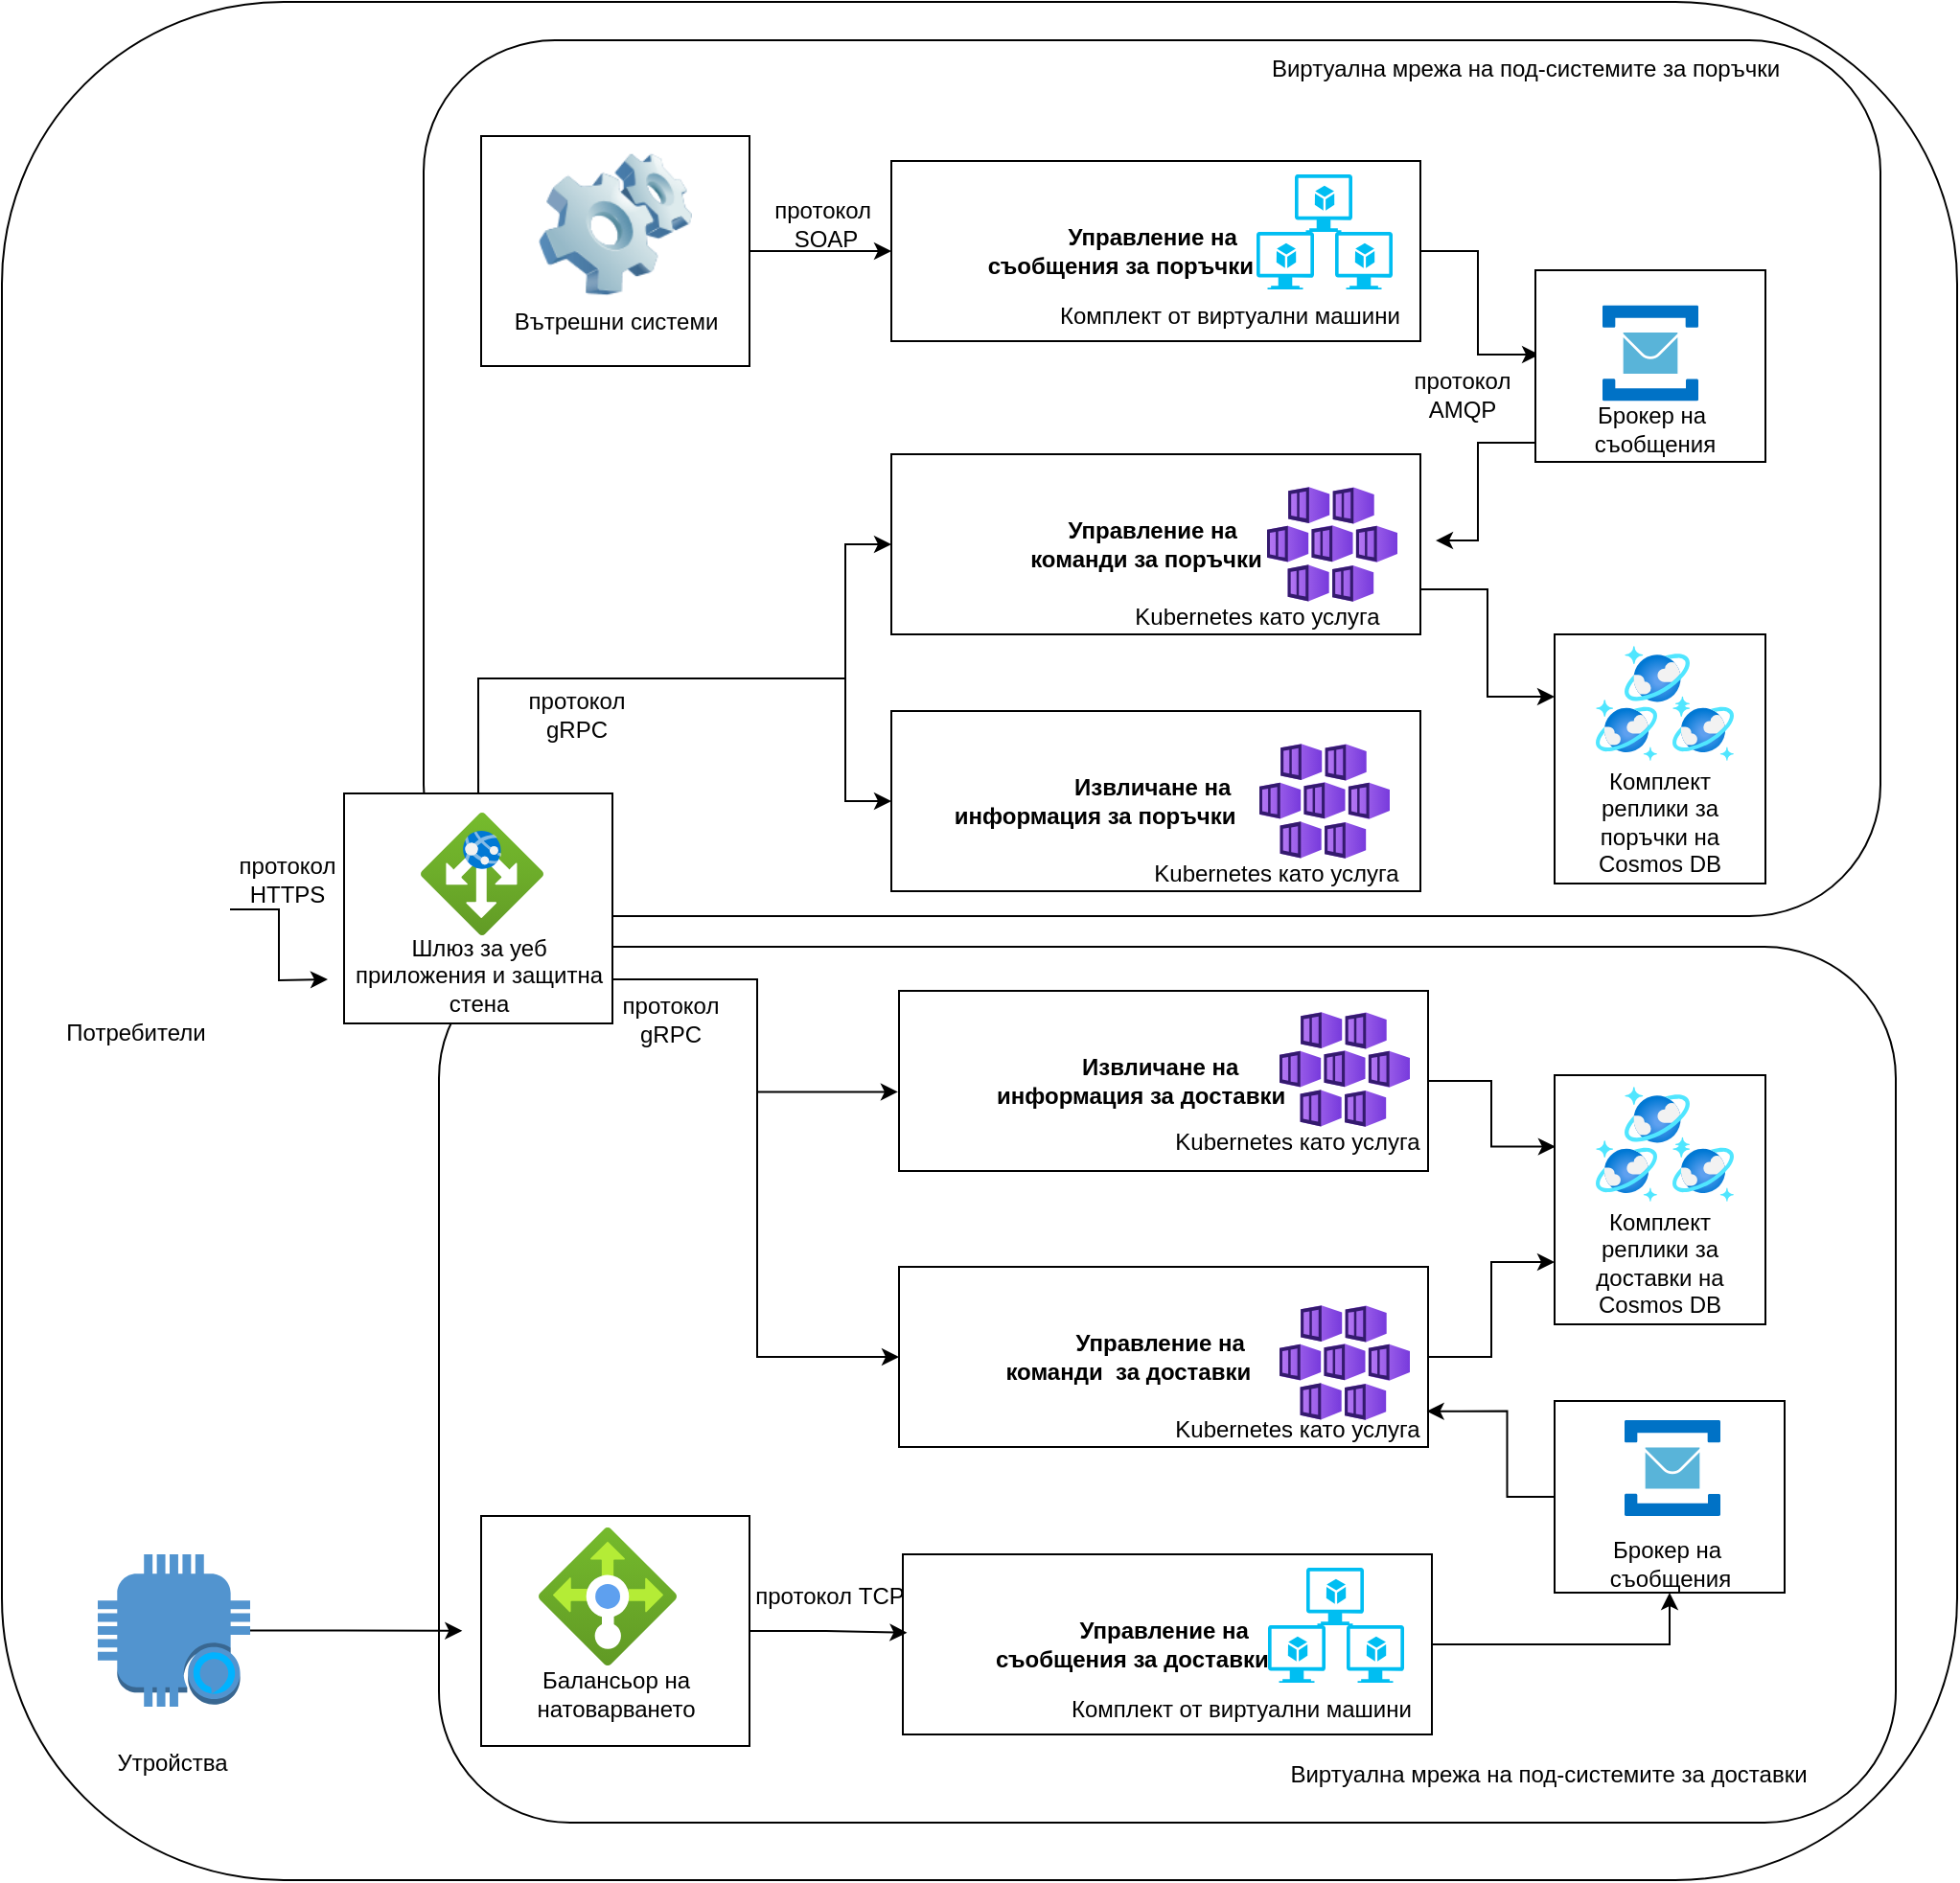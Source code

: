 <mxfile version="24.0.1" type="github">
  <diagram name="Page-1" id="RzCiEBjRraIQC5C2OHAX">
    <mxGraphModel dx="2620" dy="933" grid="1" gridSize="10" guides="1" tooltips="1" connect="1" arrows="1" fold="1" page="1" pageScale="1" pageWidth="827" pageHeight="1169" math="0" shadow="0">
      <root>
        <mxCell id="0" />
        <mxCell id="1" parent="0" />
        <mxCell id="qAXU_QblyjmCjn5gIZvt-53" value="" style="rounded=1;whiteSpace=wrap;html=1;" parent="1" vertex="1">
          <mxGeometry x="-160" y="40" width="1020" height="980" as="geometry" />
        </mxCell>
        <mxCell id="qAXU_QblyjmCjn5gIZvt-41" value="" style="edgeStyle=orthogonalEdgeStyle;rounded=0;orthogonalLoop=1;jettySize=auto;html=1;" parent="1" target="qAXU_QblyjmCjn5gIZvt-28" edge="1">
          <mxGeometry relative="1" as="geometry">
            <Array as="points">
              <mxPoint x="280" y="393" />
              <mxPoint x="280" y="457" />
            </Array>
            <mxPoint x="88.524" y="453" as="sourcePoint" />
          </mxGeometry>
        </mxCell>
        <mxCell id="qAXU_QblyjmCjn5gIZvt-42" style="edgeStyle=orthogonalEdgeStyle;rounded=0;orthogonalLoop=1;jettySize=auto;html=1;entryX=0;entryY=0.5;entryDx=0;entryDy=0;" parent="1" target="qAXU_QblyjmCjn5gIZvt-19" edge="1">
          <mxGeometry relative="1" as="geometry">
            <Array as="points">
              <mxPoint x="280" y="393" />
              <mxPoint x="280" y="323" />
            </Array>
            <mxPoint x="88.524" y="453" as="sourcePoint" />
          </mxGeometry>
        </mxCell>
        <mxCell id="XNeLHYFb71EVCrH0DWxz-121" style="edgeStyle=orthogonalEdgeStyle;rounded=0;orthogonalLoop=1;jettySize=auto;html=1;entryX=0;entryY=0.5;entryDx=0;entryDy=0;" edge="1" parent="1" target="XNeLHYFb71EVCrH0DWxz-89">
          <mxGeometry relative="1" as="geometry">
            <mxPoint x="158.5" y="513" as="sourcePoint" />
            <Array as="points">
              <mxPoint x="159" y="550" />
              <mxPoint x="234" y="550" />
              <mxPoint x="234" y="747" />
            </Array>
          </mxGeometry>
        </mxCell>
        <mxCell id="qAXU_QblyjmCjn5gIZvt-44" value="" style="edgeStyle=orthogonalEdgeStyle;rounded=0;orthogonalLoop=1;jettySize=auto;html=1;entryX=0.017;entryY=0.44;entryDx=0;entryDy=0;entryPerimeter=0;" parent="1" source="qAXU_QblyjmCjn5gIZvt-4" target="qAXU_QblyjmCjn5gIZvt-18" edge="1">
          <mxGeometry relative="1" as="geometry" />
        </mxCell>
        <mxCell id="qAXU_QblyjmCjn5gIZvt-4" value="&lt;b&gt;Управление на&amp;nbsp;&lt;/b&gt;&lt;div&gt;&lt;b&gt;съобщения за поръчки&amp;nbsp; &amp;nbsp; &amp;nbsp; &amp;nbsp; &amp;nbsp; &amp;nbsp;&lt;/b&gt;&lt;/div&gt;" style="rounded=0;whiteSpace=wrap;html=1;" parent="1" vertex="1">
          <mxGeometry x="304" y="123" width="276" height="94" as="geometry" />
        </mxCell>
        <mxCell id="qAXU_QblyjmCjn5gIZvt-14" value="" style="edgeStyle=orthogonalEdgeStyle;rounded=0;orthogonalLoop=1;jettySize=auto;html=1;" parent="1" source="qAXU_QblyjmCjn5gIZvt-8" target="qAXU_QblyjmCjn5gIZvt-4" edge="1">
          <mxGeometry relative="1" as="geometry" />
        </mxCell>
        <mxCell id="qAXU_QblyjmCjn5gIZvt-8" value="" style="rounded=0;whiteSpace=wrap;html=1;" parent="1" vertex="1">
          <mxGeometry x="90" y="110" width="140" height="120" as="geometry" />
        </mxCell>
        <mxCell id="qAXU_QblyjmCjn5gIZvt-10" value="Вътрешни системи" style="text;html=1;strokeColor=none;fillColor=none;align=center;verticalAlign=middle;whiteSpace=wrap;rounded=0;" parent="1" vertex="1">
          <mxGeometry x="78.5" y="192" width="163" height="30" as="geometry" />
        </mxCell>
        <mxCell id="qAXU_QblyjmCjn5gIZvt-13" value="" style="verticalLabelPosition=bottom;html=1;verticalAlign=top;align=center;strokeColor=none;fillColor=#00BEF2;shape=mxgraph.azure.virtual_machine_feature;pointerEvents=1;" parent="1" vertex="1">
          <mxGeometry x="494.5" y="160" width="30" height="30" as="geometry" />
        </mxCell>
        <mxCell id="qAXU_QblyjmCjn5gIZvt-18" value="" style="rounded=0;whiteSpace=wrap;html=1;" parent="1" vertex="1">
          <mxGeometry x="640" y="180" width="120" height="100" as="geometry" />
        </mxCell>
        <mxCell id="qAXU_QblyjmCjn5gIZvt-30" style="edgeStyle=orthogonalEdgeStyle;rounded=0;orthogonalLoop=1;jettySize=auto;html=1;exitX=1;exitY=0.75;exitDx=0;exitDy=0;entryX=0;entryY=0.25;entryDx=0;entryDy=0;" parent="1" source="qAXU_QblyjmCjn5gIZvt-19" target="qAXU_QblyjmCjn5gIZvt-29" edge="1">
          <mxGeometry relative="1" as="geometry" />
        </mxCell>
        <mxCell id="qAXU_QblyjmCjn5gIZvt-19" value="&lt;b&gt;Управление на&amp;nbsp;&lt;/b&gt;&lt;div&gt;&lt;b&gt;команди&amp;nbsp;&lt;/b&gt;&lt;b&gt;за поръчки&lt;/b&gt;&lt;b&gt;&amp;nbsp; &amp;nbsp;&lt;/b&gt;&lt;/div&gt;" style="rounded=0;whiteSpace=wrap;html=1;" parent="1" vertex="1">
          <mxGeometry x="304" y="276" width="276" height="94" as="geometry" />
        </mxCell>
        <mxCell id="qAXU_QblyjmCjn5gIZvt-21" style="edgeStyle=orthogonalEdgeStyle;rounded=0;orthogonalLoop=1;jettySize=auto;html=1;entryX=1.029;entryY=0.479;entryDx=0;entryDy=0;entryPerimeter=0;" parent="1" source="qAXU_QblyjmCjn5gIZvt-18" target="qAXU_QblyjmCjn5gIZvt-19" edge="1">
          <mxGeometry relative="1" as="geometry">
            <Array as="points">
              <mxPoint x="610" y="270" />
              <mxPoint x="610" y="321" />
            </Array>
          </mxGeometry>
        </mxCell>
        <mxCell id="qAXU_QblyjmCjn5gIZvt-22" value="" style="image;sketch=0;aspect=fixed;html=1;points=[];align=center;fontSize=12;image=img/lib/mscae/Service_Bus.svg;" parent="1" vertex="1">
          <mxGeometry x="675" y="198.25" width="50" height="50" as="geometry" />
        </mxCell>
        <mxCell id="qAXU_QblyjmCjn5gIZvt-25" value="Брокер на&amp;nbsp;&lt;div&gt;съобщения&lt;/div&gt;" style="text;html=1;strokeColor=none;fillColor=none;align=center;verticalAlign=middle;whiteSpace=wrap;rounded=0;" parent="1" vertex="1">
          <mxGeometry x="635" y="248.25" width="135" height="30" as="geometry" />
        </mxCell>
        <mxCell id="qAXU_QblyjmCjn5gIZvt-27" value="" style="image;aspect=fixed;html=1;points=[];align=center;fontSize=12;image=img/lib/azure2/containers/Kubernetes_Services.svg;" parent="1" vertex="1">
          <mxGeometry x="500" y="293" width="68" height="60" as="geometry" />
        </mxCell>
        <mxCell id="qAXU_QblyjmCjn5gIZvt-28" value="&lt;b&gt;Извличане на&amp;nbsp;&lt;/b&gt;&lt;div&gt;&lt;b&gt;информация&amp;nbsp;&lt;/b&gt;&lt;b&gt;за поръчки&lt;/b&gt;&lt;b&gt;&amp;nbsp;&amp;nbsp; &amp;nbsp; &amp;nbsp; &amp;nbsp; &amp;nbsp; &amp;nbsp; &amp;nbsp; &amp;nbsp; &amp;nbsp;&amp;nbsp;&lt;/b&gt;&lt;/div&gt;" style="rounded=0;whiteSpace=wrap;html=1;" parent="1" vertex="1">
          <mxGeometry x="304" y="410" width="276" height="94" as="geometry" />
        </mxCell>
        <mxCell id="qAXU_QblyjmCjn5gIZvt-29" value="" style="rounded=0;whiteSpace=wrap;html=1;" parent="1" vertex="1">
          <mxGeometry x="650" y="370" width="110" height="130" as="geometry" />
        </mxCell>
        <mxCell id="qAXU_QblyjmCjn5gIZvt-32" value="" style="image;aspect=fixed;html=1;points=[];align=center;fontSize=12;image=img/lib/azure2/containers/Kubernetes_Services.svg;" parent="1" vertex="1">
          <mxGeometry x="496" y="427" width="68" height="60" as="geometry" />
        </mxCell>
        <mxCell id="qAXU_QblyjmCjn5gIZvt-33" value="" style="image;aspect=fixed;html=1;points=[];align=center;fontSize=12;image=img/lib/azure2/databases/Azure_Cosmos_DB.svg;" parent="1" vertex="1">
          <mxGeometry x="686.5" y="376" width="34" height="34" as="geometry" />
        </mxCell>
        <mxCell id="qAXU_QblyjmCjn5gIZvt-34" value="" style="image;aspect=fixed;html=1;points=[];align=center;fontSize=12;image=img/lib/azure2/databases/Azure_Cosmos_DB.svg;" parent="1" vertex="1">
          <mxGeometry x="711.5" y="404" width="32" height="32" as="geometry" />
        </mxCell>
        <mxCell id="qAXU_QblyjmCjn5gIZvt-36" value="" style="image;aspect=fixed;html=1;points=[];align=center;fontSize=12;image=img/lib/azure2/databases/Azure_Cosmos_DB.svg;" parent="1" vertex="1">
          <mxGeometry x="671.5" y="404" width="32" height="32" as="geometry" />
        </mxCell>
        <mxCell id="qAXU_QblyjmCjn5gIZvt-39" value="Комплект реплики за поръчки на Cosmos DB" style="text;html=1;strokeColor=none;fillColor=none;align=center;verticalAlign=middle;whiteSpace=wrap;rounded=0;" parent="1" vertex="1">
          <mxGeometry x="665" y="453" width="80" height="30" as="geometry" />
        </mxCell>
        <mxCell id="qAXU_QblyjmCjn5gIZvt-45" value="" style="verticalLabelPosition=bottom;html=1;verticalAlign=top;align=center;strokeColor=none;fillColor=#00BEF2;shape=mxgraph.azure.virtual_machine_feature;pointerEvents=1;" parent="1" vertex="1">
          <mxGeometry x="514.5" y="130" width="30" height="30" as="geometry" />
        </mxCell>
        <mxCell id="qAXU_QblyjmCjn5gIZvt-48" value="" style="verticalLabelPosition=bottom;html=1;verticalAlign=top;align=center;strokeColor=none;fillColor=#00BEF2;shape=mxgraph.azure.virtual_machine_feature;pointerEvents=1;" parent="1" vertex="1">
          <mxGeometry x="535.5" y="160" width="30" height="30" as="geometry" />
        </mxCell>
        <mxCell id="qAXU_QblyjmCjn5gIZvt-49" value="Kubernetes като услуга" style="text;html=1;strokeColor=none;fillColor=none;align=center;verticalAlign=middle;whiteSpace=wrap;rounded=0;" parent="1" vertex="1">
          <mxGeometry x="410" y="346" width="170" height="30" as="geometry" />
        </mxCell>
        <mxCell id="qAXU_QblyjmCjn5gIZvt-50" value="Kubernetes като услуга" style="text;html=1;strokeColor=none;fillColor=none;align=center;verticalAlign=middle;whiteSpace=wrap;rounded=0;" parent="1" vertex="1">
          <mxGeometry x="420" y="480" width="170" height="30" as="geometry" />
        </mxCell>
        <mxCell id="qAXU_QblyjmCjn5gIZvt-51" value="Комплект от виртуални машини" style="text;whiteSpace=wrap;" parent="1" vertex="1">
          <mxGeometry x="390" y="190" width="194" height="40" as="geometry" />
        </mxCell>
        <mxCell id="qAXU_QblyjmCjn5gIZvt-54" value="протокол AMQP" style="text;html=1;strokeColor=none;fillColor=none;align=center;verticalAlign=middle;whiteSpace=wrap;rounded=0;" parent="1" vertex="1">
          <mxGeometry x="560" y="230" width="84" height="30" as="geometry" />
        </mxCell>
        <mxCell id="qAXU_QblyjmCjn5gIZvt-55" value="протокол&amp;nbsp;&lt;div&gt;SOAP&lt;/div&gt;" style="text;html=1;strokeColor=none;fillColor=none;align=center;verticalAlign=middle;whiteSpace=wrap;rounded=0;" parent="1" vertex="1">
          <mxGeometry x="240" y="141" width="60" height="30" as="geometry" />
        </mxCell>
        <mxCell id="XNeLHYFb71EVCrH0DWxz-137" style="edgeStyle=orthogonalEdgeStyle;rounded=0;orthogonalLoop=1;jettySize=auto;html=1;entryX=0;entryY=0.75;entryDx=0;entryDy=0;" edge="1" parent="1" source="XNeLHYFb71EVCrH0DWxz-89" target="XNeLHYFb71EVCrH0DWxz-112">
          <mxGeometry relative="1" as="geometry" />
        </mxCell>
        <mxCell id="XNeLHYFb71EVCrH0DWxz-89" value="&lt;b&gt;Управление на&amp;nbsp;&lt;/b&gt;&lt;div&gt;&lt;b&gt;команди&amp;nbsp;&lt;/b&gt;&lt;b&gt;&amp;nbsp;за доставки&lt;/b&gt;&lt;b&gt;&amp;nbsp;&amp;nbsp; &amp;nbsp; &amp;nbsp; &amp;nbsp; &amp;nbsp;&amp;nbsp;&lt;/b&gt;&lt;/div&gt;" style="rounded=0;whiteSpace=wrap;html=1;" vertex="1" parent="1">
          <mxGeometry x="308" y="700" width="276" height="94" as="geometry" />
        </mxCell>
        <mxCell id="XNeLHYFb71EVCrH0DWxz-93" value="" style="image;aspect=fixed;html=1;points=[];align=center;fontSize=12;image=img/lib/azure2/containers/Kubernetes_Services.svg;" vertex="1" parent="1">
          <mxGeometry x="506.5" y="720" width="68" height="60" as="geometry" />
        </mxCell>
        <mxCell id="XNeLHYFb71EVCrH0DWxz-94" value="&lt;b&gt;Извличане на&amp;nbsp;&lt;/b&gt;&lt;div&gt;&lt;b&gt;информация за доставки&amp;nbsp; &amp;nbsp; &amp;nbsp; &amp;nbsp;&lt;/b&gt;&lt;br&gt;&lt;/div&gt;" style="rounded=0;whiteSpace=wrap;html=1;" vertex="1" parent="1">
          <mxGeometry x="308" y="556" width="276" height="94" as="geometry" />
        </mxCell>
        <mxCell id="XNeLHYFb71EVCrH0DWxz-96" value="" style="image;aspect=fixed;html=1;points=[];align=center;fontSize=12;image=img/lib/azure2/containers/Kubernetes_Services.svg;" vertex="1" parent="1">
          <mxGeometry x="506.5" y="567" width="68" height="60" as="geometry" />
        </mxCell>
        <mxCell id="XNeLHYFb71EVCrH0DWxz-103" value="Kubernetes като услуга" style="text;html=1;strokeColor=none;fillColor=none;align=center;verticalAlign=middle;whiteSpace=wrap;rounded=0;" vertex="1" parent="1">
          <mxGeometry x="430.5" y="770" width="170" height="30" as="geometry" />
        </mxCell>
        <mxCell id="XNeLHYFb71EVCrH0DWxz-104" value="Kubernetes като услуга" style="text;html=1;strokeColor=none;fillColor=none;align=center;verticalAlign=middle;whiteSpace=wrap;rounded=0;" vertex="1" parent="1">
          <mxGeometry x="430.5" y="620" width="170" height="30" as="geometry" />
        </mxCell>
        <mxCell id="XNeLHYFb71EVCrH0DWxz-112" value="" style="rounded=0;whiteSpace=wrap;html=1;" vertex="1" parent="1">
          <mxGeometry x="650" y="600" width="110" height="130" as="geometry" />
        </mxCell>
        <mxCell id="XNeLHYFb71EVCrH0DWxz-113" value="" style="image;aspect=fixed;html=1;points=[];align=center;fontSize=12;image=img/lib/azure2/databases/Azure_Cosmos_DB.svg;" vertex="1" parent="1">
          <mxGeometry x="686.5" y="606" width="34" height="34" as="geometry" />
        </mxCell>
        <mxCell id="XNeLHYFb71EVCrH0DWxz-114" value="" style="image;aspect=fixed;html=1;points=[];align=center;fontSize=12;image=img/lib/azure2/databases/Azure_Cosmos_DB.svg;" vertex="1" parent="1">
          <mxGeometry x="711.5" y="634" width="32" height="32" as="geometry" />
        </mxCell>
        <mxCell id="XNeLHYFb71EVCrH0DWxz-115" value="" style="image;aspect=fixed;html=1;points=[];align=center;fontSize=12;image=img/lib/azure2/databases/Azure_Cosmos_DB.svg;" vertex="1" parent="1">
          <mxGeometry x="671.5" y="634" width="32" height="32" as="geometry" />
        </mxCell>
        <mxCell id="XNeLHYFb71EVCrH0DWxz-116" value="Комплект реплики за доставки на Cosmos DB" style="text;html=1;strokeColor=none;fillColor=none;align=center;verticalAlign=middle;whiteSpace=wrap;rounded=0;" vertex="1" parent="1">
          <mxGeometry x="665" y="683" width="80" height="30" as="geometry" />
        </mxCell>
        <mxCell id="XNeLHYFb71EVCrH0DWxz-118" style="edgeStyle=orthogonalEdgeStyle;rounded=0;orthogonalLoop=1;jettySize=auto;html=1;entryX=0.004;entryY=0.287;entryDx=0;entryDy=0;entryPerimeter=0;" edge="1" parent="1" source="XNeLHYFb71EVCrH0DWxz-94" target="XNeLHYFb71EVCrH0DWxz-112">
          <mxGeometry relative="1" as="geometry" />
        </mxCell>
        <mxCell id="XNeLHYFb71EVCrH0DWxz-120" style="edgeStyle=orthogonalEdgeStyle;rounded=0;orthogonalLoop=1;jettySize=auto;html=1;entryX=-0.002;entryY=0.561;entryDx=0;entryDy=0;entryPerimeter=0;" edge="1" parent="1" target="XNeLHYFb71EVCrH0DWxz-94">
          <mxGeometry relative="1" as="geometry">
            <mxPoint x="158.5" y="513" as="sourcePoint" />
            <Array as="points">
              <mxPoint x="159" y="550" />
              <mxPoint x="234" y="550" />
              <mxPoint x="234" y="609" />
            </Array>
          </mxGeometry>
        </mxCell>
        <mxCell id="XNeLHYFb71EVCrH0DWxz-122" value="" style="rounded=0;whiteSpace=wrap;html=1;" vertex="1" parent="1">
          <mxGeometry x="90" y="830" width="140" height="120" as="geometry" />
        </mxCell>
        <mxCell id="XNeLHYFb71EVCrH0DWxz-123" value="" style="image;aspect=fixed;html=1;points=[];align=center;fontSize=12;image=img/lib/azure2/networking/Load_Balancers.svg;" vertex="1" parent="1">
          <mxGeometry x="120" y="836" width="72" height="72" as="geometry" />
        </mxCell>
        <mxCell id="XNeLHYFb71EVCrH0DWxz-124" value="Балансьор на натоварването" style="text;html=1;strokeColor=none;fillColor=none;align=center;verticalAlign=middle;whiteSpace=wrap;rounded=0;" vertex="1" parent="1">
          <mxGeometry x="78.5" y="908" width="163" height="30" as="geometry" />
        </mxCell>
        <mxCell id="XNeLHYFb71EVCrH0DWxz-125" value="" style="image;html=1;image=img/lib/clip_art/computers/Software_128x128.png" vertex="1" parent="1">
          <mxGeometry x="120" y="116" width="80" height="80" as="geometry" />
        </mxCell>
        <mxCell id="XNeLHYFb71EVCrH0DWxz-135" style="edgeStyle=orthogonalEdgeStyle;rounded=0;orthogonalLoop=1;jettySize=auto;html=1;entryX=0.5;entryY=1;entryDx=0;entryDy=0;" edge="1" parent="1" source="XNeLHYFb71EVCrH0DWxz-126" target="XNeLHYFb71EVCrH0DWxz-132">
          <mxGeometry relative="1" as="geometry" />
        </mxCell>
        <mxCell id="XNeLHYFb71EVCrH0DWxz-126" value="&lt;b&gt;Управление на&amp;nbsp;&lt;/b&gt;&lt;div&gt;&lt;b&gt;съобщения за&amp;nbsp;&lt;/b&gt;&lt;b style=&quot;background-color: initial;&quot;&gt;доставки&lt;/b&gt;&lt;b style=&quot;background-color: initial;&quot;&gt;&amp;nbsp; &amp;nbsp; &amp;nbsp; &amp;nbsp; &amp;nbsp; &amp;nbsp;&lt;/b&gt;&lt;/div&gt;" style="rounded=0;whiteSpace=wrap;html=1;" vertex="1" parent="1">
          <mxGeometry x="310" y="850" width="276" height="94" as="geometry" />
        </mxCell>
        <mxCell id="XNeLHYFb71EVCrH0DWxz-127" value="" style="verticalLabelPosition=bottom;html=1;verticalAlign=top;align=center;strokeColor=none;fillColor=#00BEF2;shape=mxgraph.azure.virtual_machine_feature;pointerEvents=1;" vertex="1" parent="1">
          <mxGeometry x="500.5" y="887" width="30" height="30" as="geometry" />
        </mxCell>
        <mxCell id="XNeLHYFb71EVCrH0DWxz-128" value="" style="verticalLabelPosition=bottom;html=1;verticalAlign=top;align=center;strokeColor=none;fillColor=#00BEF2;shape=mxgraph.azure.virtual_machine_feature;pointerEvents=1;" vertex="1" parent="1">
          <mxGeometry x="520.5" y="857" width="30" height="30" as="geometry" />
        </mxCell>
        <mxCell id="XNeLHYFb71EVCrH0DWxz-129" value="" style="verticalLabelPosition=bottom;html=1;verticalAlign=top;align=center;strokeColor=none;fillColor=#00BEF2;shape=mxgraph.azure.virtual_machine_feature;pointerEvents=1;" vertex="1" parent="1">
          <mxGeometry x="541.5" y="887" width="30" height="30" as="geometry" />
        </mxCell>
        <mxCell id="XNeLHYFb71EVCrH0DWxz-130" value="Комплект от виртуални машини" style="text;whiteSpace=wrap;" vertex="1" parent="1">
          <mxGeometry x="396" y="917" width="194" height="40" as="geometry" />
        </mxCell>
        <mxCell id="XNeLHYFb71EVCrH0DWxz-131" value="" style="rounded=0;whiteSpace=wrap;html=1;" vertex="1" parent="1">
          <mxGeometry x="650" y="770" width="120" height="100" as="geometry" />
        </mxCell>
        <mxCell id="XNeLHYFb71EVCrH0DWxz-132" value="Брокер на&amp;nbsp;&lt;div&gt;съобщения&lt;/div&gt;" style="text;html=1;strokeColor=none;fillColor=none;align=center;verticalAlign=middle;whiteSpace=wrap;rounded=0;" vertex="1" parent="1">
          <mxGeometry x="642.5" y="840" width="135" height="30" as="geometry" />
        </mxCell>
        <mxCell id="XNeLHYFb71EVCrH0DWxz-134" value="" style="image;sketch=0;aspect=fixed;html=1;points=[];align=center;fontSize=12;image=img/lib/mscae/Service_Bus.svg;" vertex="1" parent="1">
          <mxGeometry x="686.5" y="780" width="50" height="50" as="geometry" />
        </mxCell>
        <mxCell id="XNeLHYFb71EVCrH0DWxz-136" style="edgeStyle=orthogonalEdgeStyle;rounded=0;orthogonalLoop=1;jettySize=auto;html=1;entryX=0.899;entryY=0.178;entryDx=0;entryDy=0;entryPerimeter=0;" edge="1" parent="1" source="XNeLHYFb71EVCrH0DWxz-131" target="XNeLHYFb71EVCrH0DWxz-103">
          <mxGeometry relative="1" as="geometry" />
        </mxCell>
        <mxCell id="XNeLHYFb71EVCrH0DWxz-138" value="протокол TCP" style="text;html=1;strokeColor=none;fillColor=none;align=center;verticalAlign=middle;whiteSpace=wrap;rounded=0;" vertex="1" parent="1">
          <mxGeometry x="230" y="857" width="84" height="30" as="geometry" />
        </mxCell>
        <mxCell id="XNeLHYFb71EVCrH0DWxz-140" style="edgeStyle=orthogonalEdgeStyle;rounded=0;orthogonalLoop=1;jettySize=auto;html=1;entryX=0.008;entryY=0.435;entryDx=0;entryDy=0;entryPerimeter=0;" edge="1" parent="1" source="XNeLHYFb71EVCrH0DWxz-122" target="XNeLHYFb71EVCrH0DWxz-126">
          <mxGeometry relative="1" as="geometry" />
        </mxCell>
        <mxCell id="XNeLHYFb71EVCrH0DWxz-142" value="" style="rounded=1;whiteSpace=wrap;html=1;fillColor=none;" vertex="1" parent="1">
          <mxGeometry x="60" y="60" width="760" height="457" as="geometry" />
        </mxCell>
        <mxCell id="XNeLHYFb71EVCrH0DWxz-149" value="" style="rounded=1;whiteSpace=wrap;html=1;fillColor=none;" vertex="1" parent="1">
          <mxGeometry x="68" y="533" width="760" height="457" as="geometry" />
        </mxCell>
        <mxCell id="XNeLHYFb71EVCrH0DWxz-150" value="" style="rounded=0;whiteSpace=wrap;html=1;" vertex="1" parent="1">
          <mxGeometry x="18.5" y="453" width="140" height="120" as="geometry" />
        </mxCell>
        <mxCell id="XNeLHYFb71EVCrH0DWxz-151" value="" style="image;aspect=fixed;html=1;points=[];align=center;fontSize=12;image=img/lib/azure2/networking/Application_Gateways.svg;" vertex="1" parent="1">
          <mxGeometry x="58.5" y="463" width="64" height="64" as="geometry" />
        </mxCell>
        <mxCell id="XNeLHYFb71EVCrH0DWxz-152" value="Шлюз за уеб приложения и защитна стена" style="text;html=1;strokeColor=none;fillColor=none;align=center;verticalAlign=middle;whiteSpace=wrap;rounded=0;" vertex="1" parent="1">
          <mxGeometry x="21.75" y="533" width="133.5" height="30" as="geometry" />
        </mxCell>
        <mxCell id="XNeLHYFb71EVCrH0DWxz-153" value="Виртуална мрежа на под-системите за доставки" style="text;html=1;strokeColor=none;fillColor=none;align=center;verticalAlign=middle;whiteSpace=wrap;rounded=0;" vertex="1" parent="1">
          <mxGeometry x="506.5" y="950" width="280" height="30" as="geometry" />
        </mxCell>
        <mxCell id="XNeLHYFb71EVCrH0DWxz-154" value="Виртуална мрежа на под-системите за поръчки" style="text;html=1;strokeColor=none;fillColor=none;align=center;verticalAlign=middle;whiteSpace=wrap;rounded=0;" vertex="1" parent="1">
          <mxGeometry x="494.5" y="60" width="280" height="30" as="geometry" />
        </mxCell>
        <mxCell id="XNeLHYFb71EVCrH0DWxz-155" value="протокол gRPC" style="text;html=1;strokeColor=none;fillColor=none;align=center;verticalAlign=middle;whiteSpace=wrap;rounded=0;" vertex="1" parent="1">
          <mxGeometry x="110" y="397" width="60" height="30" as="geometry" />
        </mxCell>
        <mxCell id="XNeLHYFb71EVCrH0DWxz-156" value="протокол gRPC" style="text;html=1;strokeColor=none;fillColor=none;align=center;verticalAlign=middle;whiteSpace=wrap;rounded=0;" vertex="1" parent="1">
          <mxGeometry x="158.5" y="556" width="60" height="30" as="geometry" />
        </mxCell>
        <mxCell id="XNeLHYFb71EVCrH0DWxz-160" value="" style="edgeStyle=orthogonalEdgeStyle;rounded=0;orthogonalLoop=1;jettySize=auto;html=1;" edge="1" parent="1" source="XNeLHYFb71EVCrH0DWxz-158">
          <mxGeometry relative="1" as="geometry">
            <mxPoint x="10" y="550" as="targetPoint" />
          </mxGeometry>
        </mxCell>
        <mxCell id="XNeLHYFb71EVCrH0DWxz-158" value="" style="shape=image;html=1;verticalAlign=top;verticalLabelPosition=bottom;labelBackgroundColor=#ffffff;imageAspect=0;aspect=fixed;image=https://cdn1.iconfinder.com/data/icons/nuvola2/128x128/apps/kuser.png" vertex="1" parent="1">
          <mxGeometry x="-140" y="464" width="99" height="99" as="geometry" />
        </mxCell>
        <mxCell id="XNeLHYFb71EVCrH0DWxz-161" value="протокол HTTPS" style="text;html=1;strokeColor=none;fillColor=none;align=center;verticalAlign=middle;whiteSpace=wrap;rounded=0;" vertex="1" parent="1">
          <mxGeometry x="-41.5" y="483" width="60" height="30" as="geometry" />
        </mxCell>
        <mxCell id="XNeLHYFb71EVCrH0DWxz-162" value="" style="outlineConnect=0;dashed=0;verticalLabelPosition=bottom;verticalAlign=top;align=center;html=1;shape=mxgraph.aws3.alexa_enabled_device;fillColor=#5294CF;gradientColor=none;" vertex="1" parent="1">
          <mxGeometry x="-110" y="850" width="79.5" height="79.5" as="geometry" />
        </mxCell>
        <mxCell id="XNeLHYFb71EVCrH0DWxz-163" style="edgeStyle=orthogonalEdgeStyle;rounded=0;orthogonalLoop=1;jettySize=auto;html=1;entryX=0.016;entryY=0.781;entryDx=0;entryDy=0;entryPerimeter=0;" edge="1" parent="1" source="XNeLHYFb71EVCrH0DWxz-162" target="XNeLHYFb71EVCrH0DWxz-149">
          <mxGeometry relative="1" as="geometry" />
        </mxCell>
        <mxCell id="XNeLHYFb71EVCrH0DWxz-164" value="Потребители" style="text;html=1;strokeColor=none;fillColor=none;align=center;verticalAlign=middle;whiteSpace=wrap;rounded=0;" vertex="1" parent="1">
          <mxGeometry x="-120.5" y="563" width="60" height="30" as="geometry" />
        </mxCell>
        <mxCell id="XNeLHYFb71EVCrH0DWxz-165" value="Утройства" style="text;html=1;strokeColor=none;fillColor=none;align=center;verticalAlign=middle;whiteSpace=wrap;rounded=0;" vertex="1" parent="1">
          <mxGeometry x="-101.5" y="944" width="60" height="30" as="geometry" />
        </mxCell>
      </root>
    </mxGraphModel>
  </diagram>
</mxfile>
